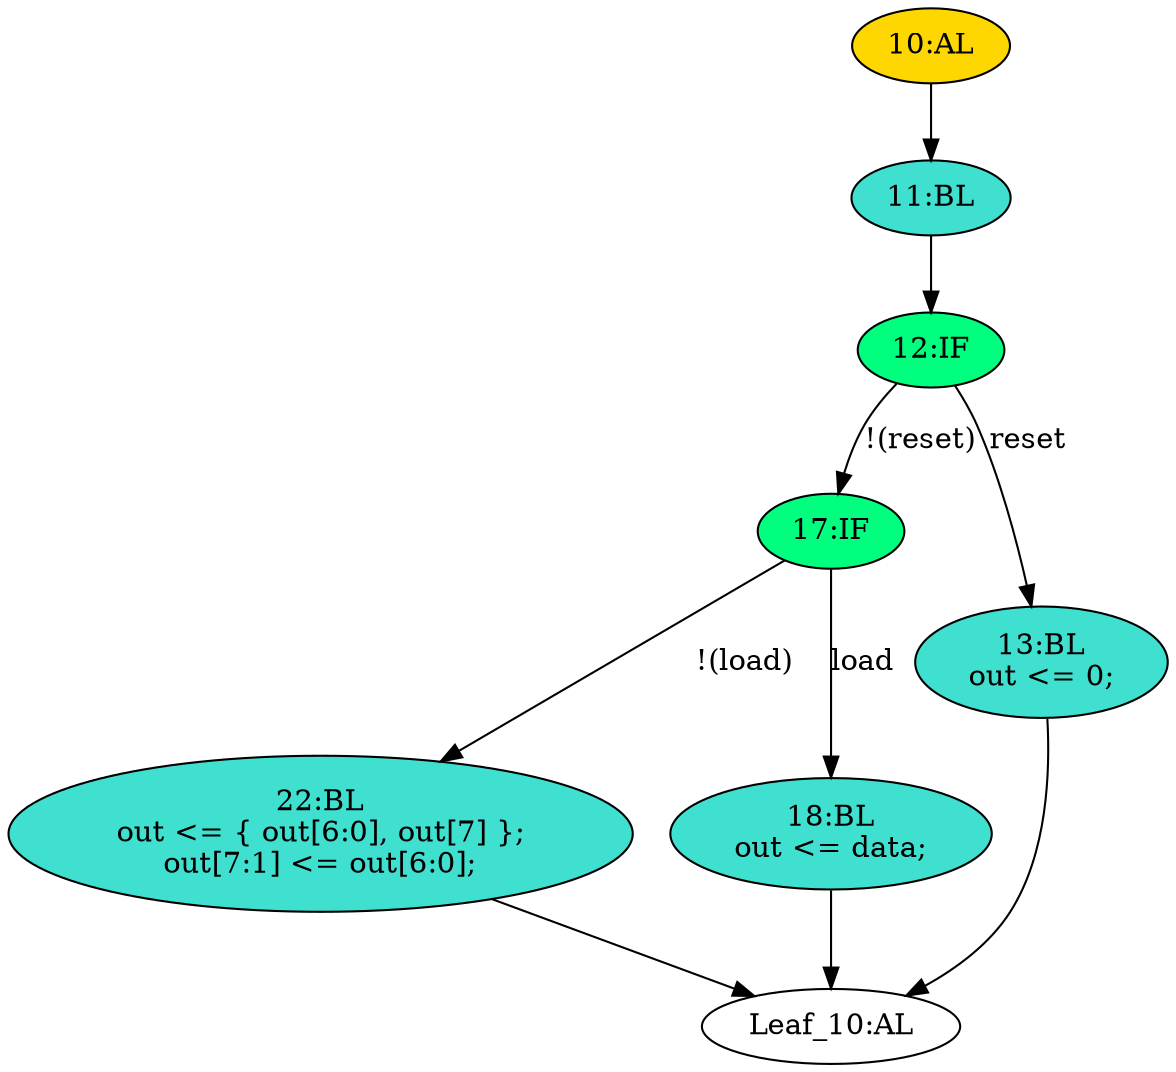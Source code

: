 strict digraph "" {
	node [label="\N"];
	"10:AL"	[ast="<pyverilog.vparser.ast.Always object at 0x7efd7e15b850>",
		clk_sens=True,
		fillcolor=gold,
		label="10:AL",
		sens="['clk', 'reset']",
		statements="[]",
		style=filled,
		typ=Always,
		use_var="['reset', 'load', 'data', 'out']"];
	"11:BL"	[ast="<pyverilog.vparser.ast.Block object at 0x7efd7e15ba90>",
		fillcolor=turquoise,
		label="11:BL",
		statements="[]",
		style=filled,
		typ=Block];
	"10:AL" -> "11:BL"	[cond="[]",
		lineno=None];
	"17:IF"	[ast="<pyverilog.vparser.ast.IfStatement object at 0x7efd7e15b250>",
		fillcolor=springgreen,
		label="17:IF",
		statements="[]",
		style=filled,
		typ=IfStatement];
	"22:BL"	[ast="<pyverilog.vparser.ast.Block object at 0x7efd7e15b510>",
		fillcolor=turquoise,
		label="22:BL
out <= { out[6:0], out[7] };
out[7:1] <= out[6:0];",
		statements="[<pyverilog.vparser.ast.NonblockingSubstitution object at 0x7efd7e15bd90>, <pyverilog.vparser.ast.NonblockingSubstitution object \
at 0x7efd7dc85450>]",
		style=filled,
		typ=Block];
	"17:IF" -> "22:BL"	[cond="['load']",
		label="!(load)",
		lineno=17];
	"18:BL"	[ast="<pyverilog.vparser.ast.Block object at 0x7efd7dc85750>",
		fillcolor=turquoise,
		label="18:BL
out <= data;",
		statements="[<pyverilog.vparser.ast.NonblockingSubstitution object at 0x7efd7dc85790>]",
		style=filled,
		typ=Block];
	"17:IF" -> "18:BL"	[cond="['load']",
		label=load,
		lineno=17];
	"12:IF"	[ast="<pyverilog.vparser.ast.IfStatement object at 0x7efd7e15b590>",
		fillcolor=springgreen,
		label="12:IF",
		statements="[]",
		style=filled,
		typ=IfStatement];
	"12:IF" -> "17:IF"	[cond="['reset']",
		label="!(reset)",
		lineno=12];
	"13:BL"	[ast="<pyverilog.vparser.ast.Block object at 0x7efd7dc85910>",
		fillcolor=turquoise,
		label="13:BL
out <= 0;",
		statements="[<pyverilog.vparser.ast.NonblockingSubstitution object at 0x7efd7dc85950>]",
		style=filled,
		typ=Block];
	"12:IF" -> "13:BL"	[cond="['reset']",
		label=reset,
		lineno=12];
	"Leaf_10:AL"	[def_var="['out']",
		label="Leaf_10:AL"];
	"22:BL" -> "Leaf_10:AL"	[cond="[]",
		lineno=None];
	"11:BL" -> "12:IF"	[cond="[]",
		lineno=None];
	"13:BL" -> "Leaf_10:AL"	[cond="[]",
		lineno=None];
	"18:BL" -> "Leaf_10:AL"	[cond="[]",
		lineno=None];
}
